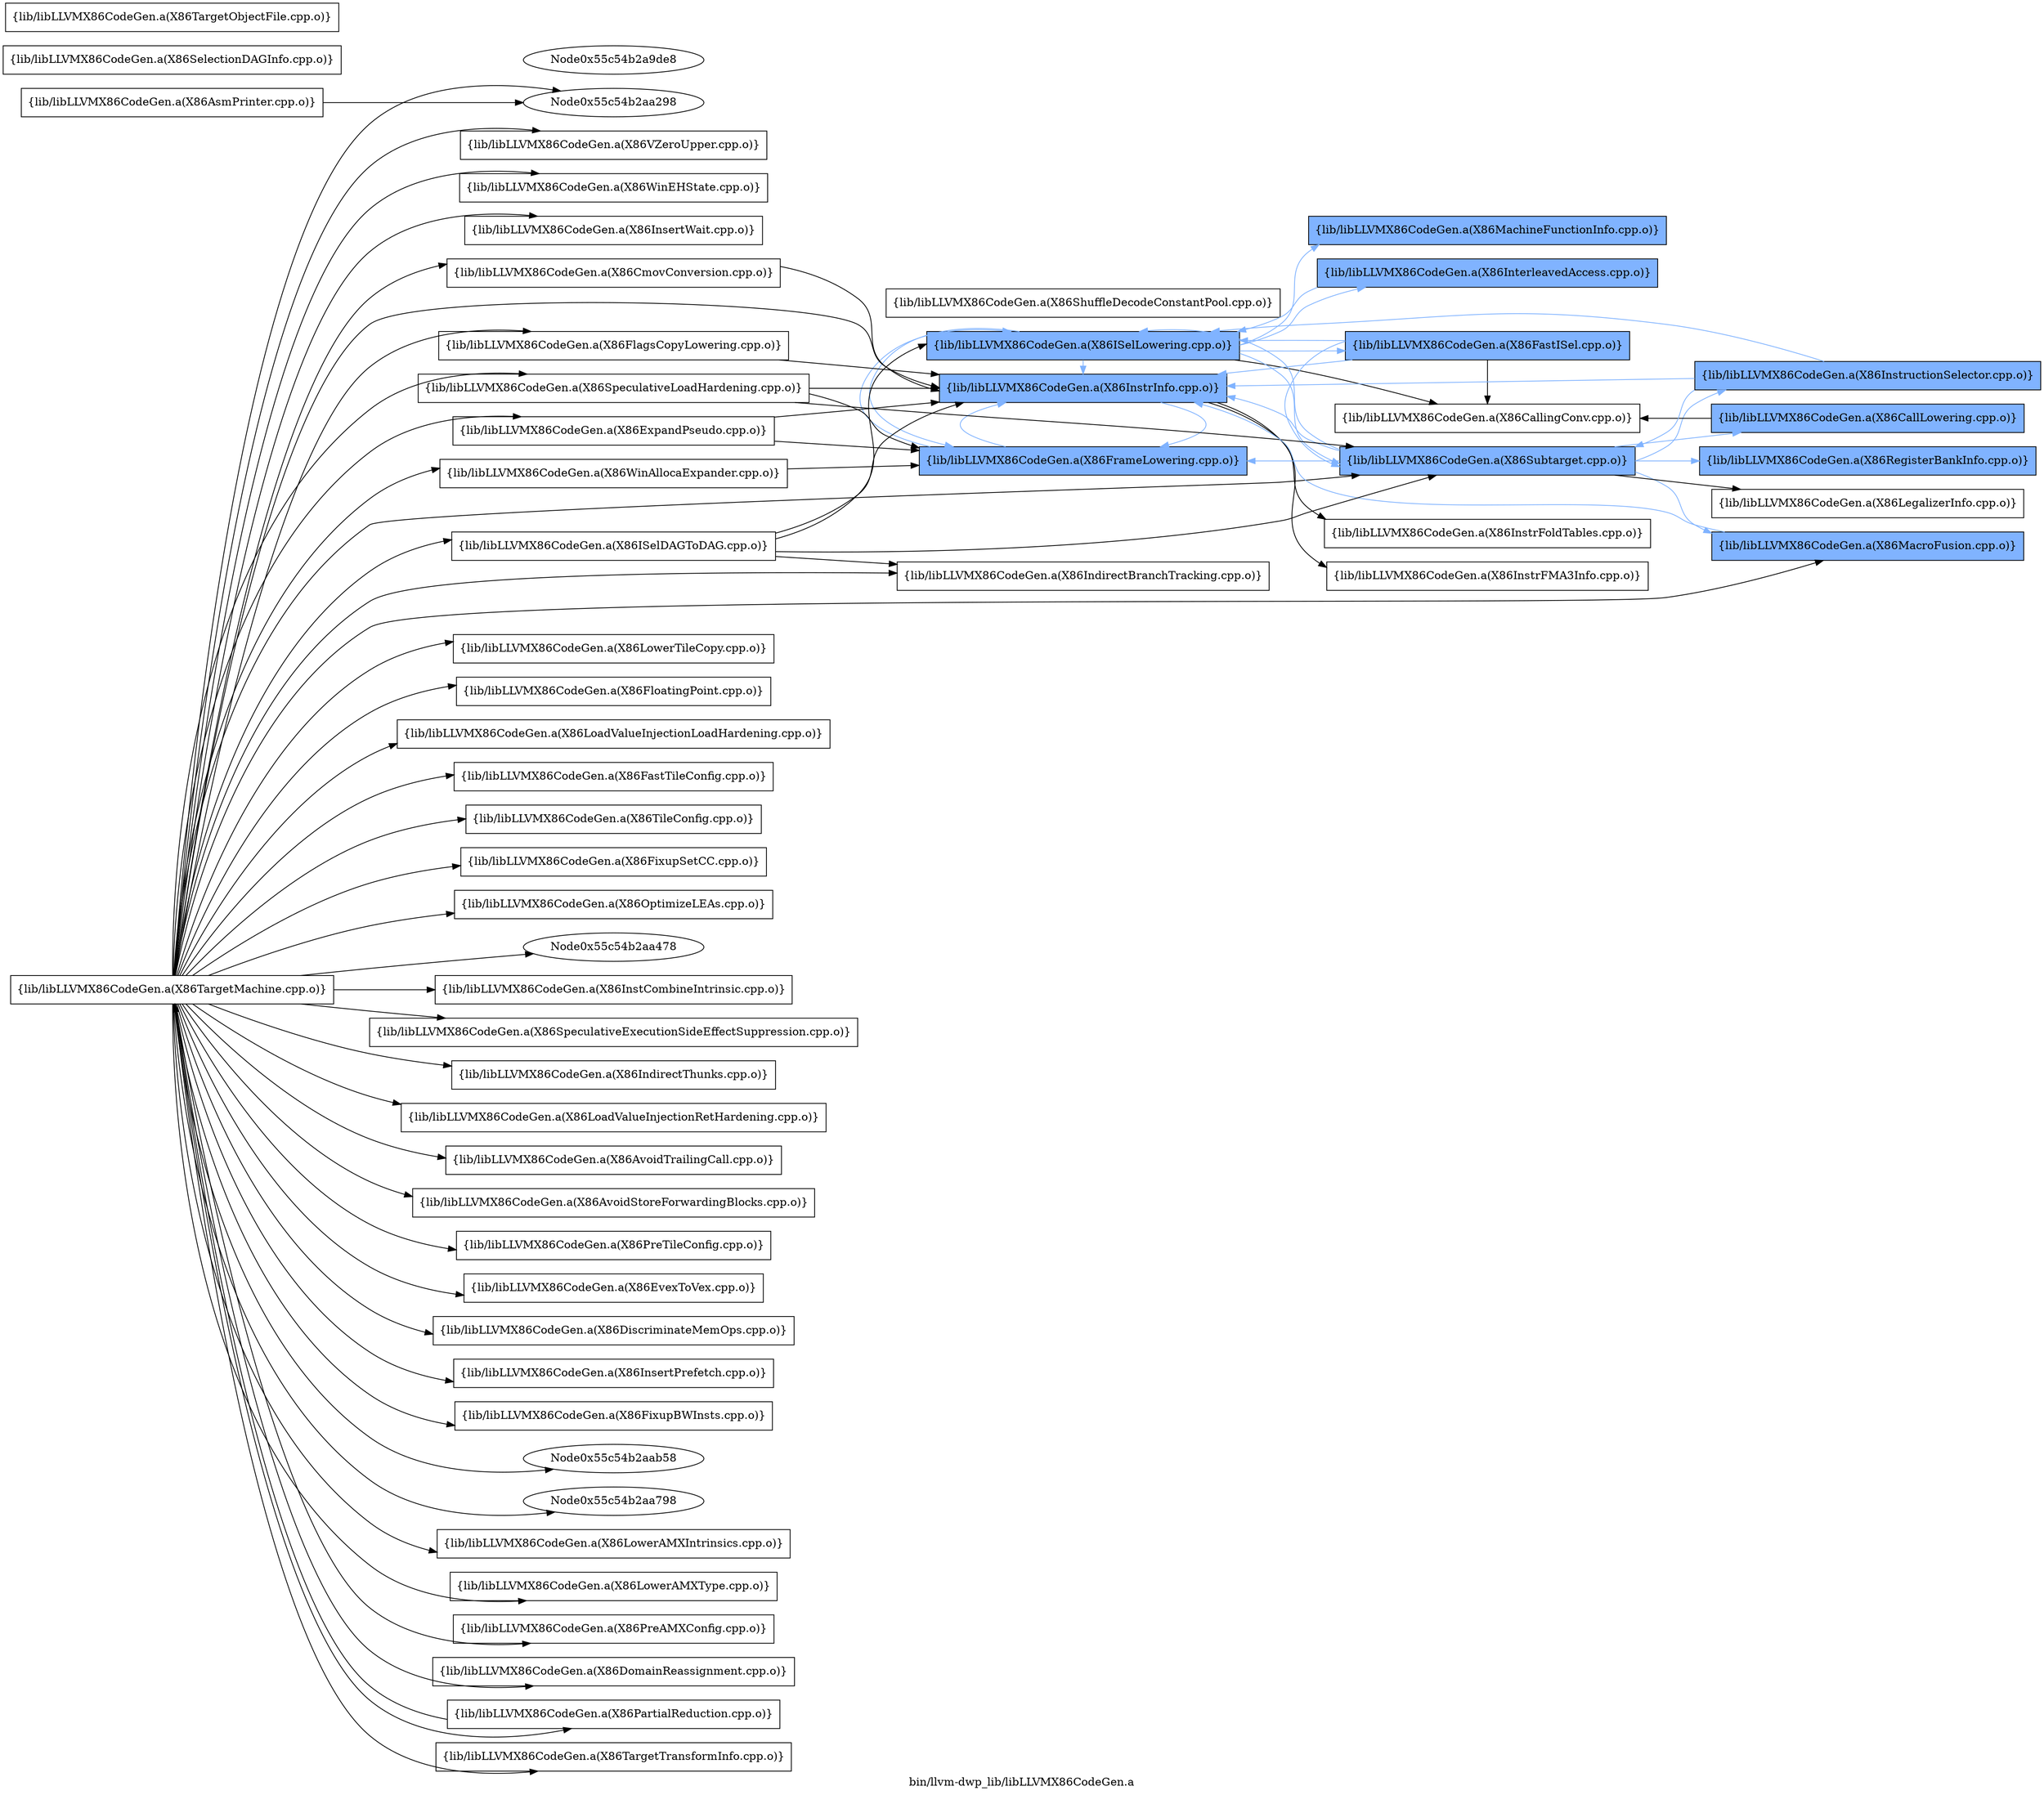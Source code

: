 digraph "bin/llvm-dwp_lib/libLLVMX86CodeGen.a" {
	label="bin/llvm-dwp_lib/libLLVMX86CodeGen.a";
	rankdir=LR;
	{ rank=same; Node0x55c54b2adf88;  }
	{ rank=same; Node0x55c54b2a9de8; Node0x55c54b2aa298;  }
	{ rank=same; Node0x55c54b2b85c8; Node0x55c54b2b2268; Node0x55c54b2b0968; Node0x55c54b2af0b8;  }
	{ rank=same; Node0x55c54b2aa9c8; Node0x55c54b2afb08; Node0x55c54b2af608; Node0x55c54b2b74e8; Node0x55c54b2b65e8; Node0x55c54b2b0c38; Node0x55c54b2af338;  }

	Node0x55c54b2adf88 [shape=record,shape=box,group=0,label="{lib/libLLVMX86CodeGen.a(X86AsmPrinter.cpp.o)}"];
	Node0x55c54b2adf88 -> Node0x55c54b2aa298;
	Node0x55c54b2b3168 [shape=record,shape=box,group=0,label="{lib/libLLVMX86CodeGen.a(X86TargetMachine.cpp.o)}"];
	Node0x55c54b2b3168 -> Node0x55c54b2aa298;
	Node0x55c54b2b3168 -> Node0x55c54b2aefc8;
	Node0x55c54b2b3168 -> Node0x55c54b2b0be8;
	Node0x55c54b2b3168 -> Node0x55c54b2b07d8;
	Node0x55c54b2b3168 -> Node0x55c54b2afba8;
	Node0x55c54b2b3168 -> Node0x55c54b2b2218;
	Node0x55c54b2b3168 -> Node0x55c54b2b1598;
	Node0x55c54b2b3168 -> Node0x55c54b2b0ff8;
	Node0x55c54b2b3168 -> Node0x55c54b2b3488;
	Node0x55c54b2b3168 -> Node0x55c54b2b28a8;
	Node0x55c54b2b3168 -> Node0x55c54b2b2678;
	Node0x55c54b2b3168 -> Node0x55c54b2aa478;
	Node0x55c54b2b3168 -> Node0x55c54b2b0968;
	Node0x55c54b2b3168 -> Node0x55c54b2b65e8;
	Node0x55c54b2b3168 -> Node0x55c54b2b3438;
	Node0x55c54b2b3168 -> Node0x55c54b2b2448;
	Node0x55c54b2b3168 -> Node0x55c54b2b2358;
	Node0x55c54b2b3168 -> Node0x55c54b2b1408;
	Node0x55c54b2b3168 -> Node0x55c54b2b1228;
	Node0x55c54b2b3168 -> Node0x55c54b2b0698;
	Node0x55c54b2b3168 -> Node0x55c54b2aef28;
	Node0x55c54b2b3168 -> Node0x55c54b2b3348;
	Node0x55c54b2b3168 -> Node0x55c54b2b2df8;
	Node0x55c54b2b3168 -> Node0x55c54b2b2b78;
	Node0x55c54b2b3168 -> Node0x55c54b2b1ef8;
	Node0x55c54b2b3168 -> Node0x55c54b2b1c28;
	Node0x55c54b2b3168 -> Node0x55c54b2b1048;
	Node0x55c54b2b3168 -> Node0x55c54b2abaa8;
	Node0x55c54b2b3168 -> Node0x55c54b2ab288;
	Node0x55c54b2b3168 -> Node0x55c54b2aab58;
	Node0x55c54b2b3168 -> Node0x55c54b2aa798;
	Node0x55c54b2b3168 -> Node0x55c54b2bc998;
	Node0x55c54b2b3168 -> Node0x55c54b2bc0d8;
	Node0x55c54b2b3168 -> Node0x55c54b2bb908;
	Node0x55c54b2b3168 -> Node0x55c54b2bb228;
	Node0x55c54b2b3168 -> Node0x55c54b2bab48;
	Node0x55c54b2b3168 -> Node0x55c54b2b9e78;
	Node0x55c54b2b3168 -> Node0x55c54b2b9748;
	Node0x55c54b2b3168 -> Node0x55c54b2b8f78;
	Node0x55c54b2b3168 -> Node0x55c54b2b8848;
	Node0x55c54b2b3168 -> Node0x55c54b2aeca8;
	Node0x55c54b2b85c8 [shape=record,shape=box,group=0,label="{lib/libLLVMX86CodeGen.a(X86ShuffleDecodeConstantPool.cpp.o)}"];
	Node0x55c54b2aa9c8 [shape=record,shape=box,group=1,style=filled,fillcolor="0.600000 0.5 1",label="{lib/libLLVMX86CodeGen.a(X86MachineFunctionInfo.cpp.o)}"];
	Node0x55c54b2b2268 [shape=record,shape=box,group=1,style=filled,fillcolor="0.600000 0.5 1",label="{lib/libLLVMX86CodeGen.a(X86ISelLowering.cpp.o)}"];
	Node0x55c54b2b2268 -> Node0x55c54b2aa9c8[color="0.600000 0.5 1"];
	Node0x55c54b2b2268 -> Node0x55c54b2afb08[color="0.600000 0.5 1"];
	Node0x55c54b2b2268 -> Node0x55c54b2b0968[color="0.600000 0.5 1"];
	Node0x55c54b2b2268 -> Node0x55c54b2af0b8[color="0.600000 0.5 1"];
	Node0x55c54b2b2268 -> Node0x55c54b2af608;
	Node0x55c54b2b2268 -> Node0x55c54b2b74e8[color="0.600000 0.5 1"];
	Node0x55c54b2b2268 -> Node0x55c54b2b65e8[color="0.600000 0.5 1"];
	Node0x55c54b2b0968 [shape=record,shape=box,group=1,style=filled,fillcolor="0.600000 0.5 1",label="{lib/libLLVMX86CodeGen.a(X86InstrInfo.cpp.o)}"];
	Node0x55c54b2b0968 -> Node0x55c54b2b0c38;
	Node0x55c54b2b0968 -> Node0x55c54b2af0b8[color="0.600000 0.5 1"];
	Node0x55c54b2b0968 -> Node0x55c54b2af338;
	Node0x55c54b2af0b8 [shape=record,shape=box,group=1,style=filled,fillcolor="0.600000 0.5 1",label="{lib/libLLVMX86CodeGen.a(X86FrameLowering.cpp.o)}"];
	Node0x55c54b2af0b8 -> Node0x55c54b2b2268[color="0.600000 0.5 1"];
	Node0x55c54b2af0b8 -> Node0x55c54b2b0968[color="0.600000 0.5 1"];
	Node0x55c54b2afb08 [shape=record,shape=box,group=1,style=filled,fillcolor="0.600000 0.5 1",label="{lib/libLLVMX86CodeGen.a(X86FastISel.cpp.o)}"];
	Node0x55c54b2afb08 -> Node0x55c54b2b2268[color="0.600000 0.5 1"];
	Node0x55c54b2afb08 -> Node0x55c54b2b0968[color="0.600000 0.5 1"];
	Node0x55c54b2afb08 -> Node0x55c54b2af608;
	Node0x55c54b2afb08 -> Node0x55c54b2b65e8[color="0.600000 0.5 1"];
	Node0x55c54b2af608 [shape=record,shape=box,group=0,label="{lib/libLLVMX86CodeGen.a(X86CallingConv.cpp.o)}"];
	Node0x55c54b2b74e8 [shape=record,shape=box,group=1,style=filled,fillcolor="0.600000 0.5 1",label="{lib/libLLVMX86CodeGen.a(X86InterleavedAccess.cpp.o)}"];
	Node0x55c54b2b74e8 -> Node0x55c54b2b2268[color="0.600000 0.5 1"];
	Node0x55c54b2b65e8 [shape=record,shape=box,group=1,style=filled,fillcolor="0.600000 0.5 1",label="{lib/libLLVMX86CodeGen.a(X86Subtarget.cpp.o)}"];
	Node0x55c54b2b65e8 -> Node0x55c54b2b2268[color="0.600000 0.5 1"];
	Node0x55c54b2b65e8 -> Node0x55c54b2b0968[color="0.600000 0.5 1"];
	Node0x55c54b2b65e8 -> Node0x55c54b2af0b8[color="0.600000 0.5 1"];
	Node0x55c54b2b65e8 -> Node0x55c54b2b4ce8[color="0.600000 0.5 1"];
	Node0x55c54b2b65e8 -> Node0x55c54b2b44c8;
	Node0x55c54b2b65e8 -> Node0x55c54b2b4838[color="0.600000 0.5 1"];
	Node0x55c54b2b65e8 -> Node0x55c54b2b4108[color="0.600000 0.5 1"];
	Node0x55c54b2b65e8 -> Node0x55c54b2b3438[color="0.600000 0.5 1"];
	Node0x55c54b2b0c38 [shape=record,shape=box,group=0,label="{lib/libLLVMX86CodeGen.a(X86InstrFoldTables.cpp.o)}"];
	Node0x55c54b2af338 [shape=record,shape=box,group=0,label="{lib/libLLVMX86CodeGen.a(X86InstrFMA3Info.cpp.o)}"];
	Node0x55c54b2b4ce8 [shape=record,shape=box,group=1,style=filled,fillcolor="0.600000 0.5 1",label="{lib/libLLVMX86CodeGen.a(X86CallLowering.cpp.o)}"];
	Node0x55c54b2b4ce8 -> Node0x55c54b2af608;
	Node0x55c54b2b44c8 [shape=record,shape=box,group=0,label="{lib/libLLVMX86CodeGen.a(X86LegalizerInfo.cpp.o)}"];
	Node0x55c54b2b4838 [shape=record,shape=box,group=1,style=filled,fillcolor="0.600000 0.5 1",label="{lib/libLLVMX86CodeGen.a(X86RegisterBankInfo.cpp.o)}"];
	Node0x55c54b2b4108 [shape=record,shape=box,group=1,style=filled,fillcolor="0.600000 0.5 1",label="{lib/libLLVMX86CodeGen.a(X86InstructionSelector.cpp.o)}"];
	Node0x55c54b2b4108 -> Node0x55c54b2b2268[color="0.600000 0.5 1"];
	Node0x55c54b2b4108 -> Node0x55c54b2b0968[color="0.600000 0.5 1"];
	Node0x55c54b2b4108 -> Node0x55c54b2b65e8[color="0.600000 0.5 1"];
	Node0x55c54b2b3438 [shape=record,shape=box,group=1,style=filled,fillcolor="0.600000 0.5 1",label="{lib/libLLVMX86CodeGen.a(X86MacroFusion.cpp.o)}"];
	Node0x55c54b2b3438 -> Node0x55c54b2b0968[color="0.600000 0.5 1"];
	Node0x55c54b2b61d8 [shape=record,shape=box,group=0,label="{lib/libLLVMX86CodeGen.a(X86SelectionDAGInfo.cpp.o)}"];
	Node0x55c54b2aefc8 [shape=record,shape=box,group=0,label="{lib/libLLVMX86CodeGen.a(X86ExpandPseudo.cpp.o)}"];
	Node0x55c54b2aefc8 -> Node0x55c54b2b0968;
	Node0x55c54b2aefc8 -> Node0x55c54b2af0b8;
	Node0x55c54b2b0be8 [shape=record,shape=box,group=0,label="{lib/libLLVMX86CodeGen.a(X86LowerTileCopy.cpp.o)}"];
	Node0x55c54b2b07d8 [shape=record,shape=box,group=0,label="{lib/libLLVMX86CodeGen.a(X86FloatingPoint.cpp.o)}"];
	Node0x55c54b2afba8 [shape=record,shape=box,group=0,label="{lib/libLLVMX86CodeGen.a(X86LoadValueInjectionLoadHardening.cpp.o)}"];
	Node0x55c54b2b2218 [shape=record,shape=box,group=0,label="{lib/libLLVMX86CodeGen.a(X86FastTileConfig.cpp.o)}"];
	Node0x55c54b2b1598 [shape=record,shape=box,group=0,label="{lib/libLLVMX86CodeGen.a(X86TileConfig.cpp.o)}"];
	Node0x55c54b2b0ff8 [shape=record,shape=box,group=0,label="{lib/libLLVMX86CodeGen.a(X86SpeculativeLoadHardening.cpp.o)}"];
	Node0x55c54b2b0ff8 -> Node0x55c54b2b0968;
	Node0x55c54b2b0ff8 -> Node0x55c54b2af0b8;
	Node0x55c54b2b0ff8 -> Node0x55c54b2b65e8;
	Node0x55c54b2b3488 [shape=record,shape=box,group=0,label="{lib/libLLVMX86CodeGen.a(X86FlagsCopyLowering.cpp.o)}"];
	Node0x55c54b2b3488 -> Node0x55c54b2b0968;
	Node0x55c54b2b28a8 [shape=record,shape=box,group=0,label="{lib/libLLVMX86CodeGen.a(X86FixupSetCC.cpp.o)}"];
	Node0x55c54b2b2678 [shape=record,shape=box,group=0,label="{lib/libLLVMX86CodeGen.a(X86OptimizeLEAs.cpp.o)}"];
	Node0x55c54b2b2448 [shape=record,shape=box,group=0,label="{lib/libLLVMX86CodeGen.a(X86InstCombineIntrinsic.cpp.o)}"];
	Node0x55c54b2b2358 [shape=record,shape=box,group=0,label="{lib/libLLVMX86CodeGen.a(X86SpeculativeExecutionSideEffectSuppression.cpp.o)}"];
	Node0x55c54b2b1408 [shape=record,shape=box,group=0,label="{lib/libLLVMX86CodeGen.a(X86IndirectThunks.cpp.o)}"];
	Node0x55c54b2b1228 [shape=record,shape=box,group=0,label="{lib/libLLVMX86CodeGen.a(X86LoadValueInjectionRetHardening.cpp.o)}"];
	Node0x55c54b2b0698 [shape=record,shape=box,group=0,label="{lib/libLLVMX86CodeGen.a(X86AvoidTrailingCall.cpp.o)}"];
	Node0x55c54b2aef28 [shape=record,shape=box,group=0,label="{lib/libLLVMX86CodeGen.a(X86AvoidStoreForwardingBlocks.cpp.o)}"];
	Node0x55c54b2b3348 [shape=record,shape=box,group=0,label="{lib/libLLVMX86CodeGen.a(X86PreTileConfig.cpp.o)}"];
	Node0x55c54b2b2df8 [shape=record,shape=box,group=0,label="{lib/libLLVMX86CodeGen.a(X86CmovConversion.cpp.o)}"];
	Node0x55c54b2b2df8 -> Node0x55c54b2b0968;
	Node0x55c54b2b2b78 [shape=record,shape=box,group=0,label="{lib/libLLVMX86CodeGen.a(X86ISelDAGToDAG.cpp.o)}"];
	Node0x55c54b2b2b78 -> Node0x55c54b2b2268;
	Node0x55c54b2b2b78 -> Node0x55c54b2b0968;
	Node0x55c54b2b2b78 -> Node0x55c54b2b65e8;
	Node0x55c54b2b2b78 -> Node0x55c54b2b1ef8;
	Node0x55c54b2b1ef8 [shape=record,shape=box,group=0,label="{lib/libLLVMX86CodeGen.a(X86IndirectBranchTracking.cpp.o)}"];
	Node0x55c54b2b1c28 [shape=record,shape=box,group=0,label="{lib/libLLVMX86CodeGen.a(X86EvexToVex.cpp.o)}"];
	Node0x55c54b2b1048 [shape=record,shape=box,group=0,label="{lib/libLLVMX86CodeGen.a(X86DiscriminateMemOps.cpp.o)}"];
	Node0x55c54b2abaa8 [shape=record,shape=box,group=0,label="{lib/libLLVMX86CodeGen.a(X86InsertPrefetch.cpp.o)}"];
	Node0x55c54b2ab288 [shape=record,shape=box,group=0,label="{lib/libLLVMX86CodeGen.a(X86FixupBWInsts.cpp.o)}"];
	Node0x55c54b2bc998 [shape=record,shape=box,group=0,label="{lib/libLLVMX86CodeGen.a(X86LowerAMXIntrinsics.cpp.o)}"];
	Node0x55c54b2bc0d8 [shape=record,shape=box,group=0,label="{lib/libLLVMX86CodeGen.a(X86LowerAMXType.cpp.o)}"];
	Node0x55c54b2bb908 [shape=record,shape=box,group=0,label="{lib/libLLVMX86CodeGen.a(X86PreAMXConfig.cpp.o)}"];
	Node0x55c54b2bb228 [shape=record,shape=box,group=0,label="{lib/libLLVMX86CodeGen.a(X86DomainReassignment.cpp.o)}"];
	Node0x55c54b2bab48 [shape=record,shape=box,group=0,label="{lib/libLLVMX86CodeGen.a(X86PartialReduction.cpp.o)}"];
	Node0x55c54b2bab48 -> Node0x55c54b2b3168;
	Node0x55c54b2b9e78 [shape=record,shape=box,group=0,label="{lib/libLLVMX86CodeGen.a(X86TargetTransformInfo.cpp.o)}"];
	Node0x55c54b2b9748 [shape=record,shape=box,group=0,label="{lib/libLLVMX86CodeGen.a(X86VZeroUpper.cpp.o)}"];
	Node0x55c54b2b8f78 [shape=record,shape=box,group=0,label="{lib/libLLVMX86CodeGen.a(X86WinAllocaExpander.cpp.o)}"];
	Node0x55c54b2b8f78 -> Node0x55c54b2af0b8;
	Node0x55c54b2b8848 [shape=record,shape=box,group=0,label="{lib/libLLVMX86CodeGen.a(X86WinEHState.cpp.o)}"];
	Node0x55c54b2aeca8 [shape=record,shape=box,group=0,label="{lib/libLLVMX86CodeGen.a(X86InsertWait.cpp.o)}"];
	Node0x55c54b2ba5f8 [shape=record,shape=box,group=0,label="{lib/libLLVMX86CodeGen.a(X86TargetObjectFile.cpp.o)}"];
}
